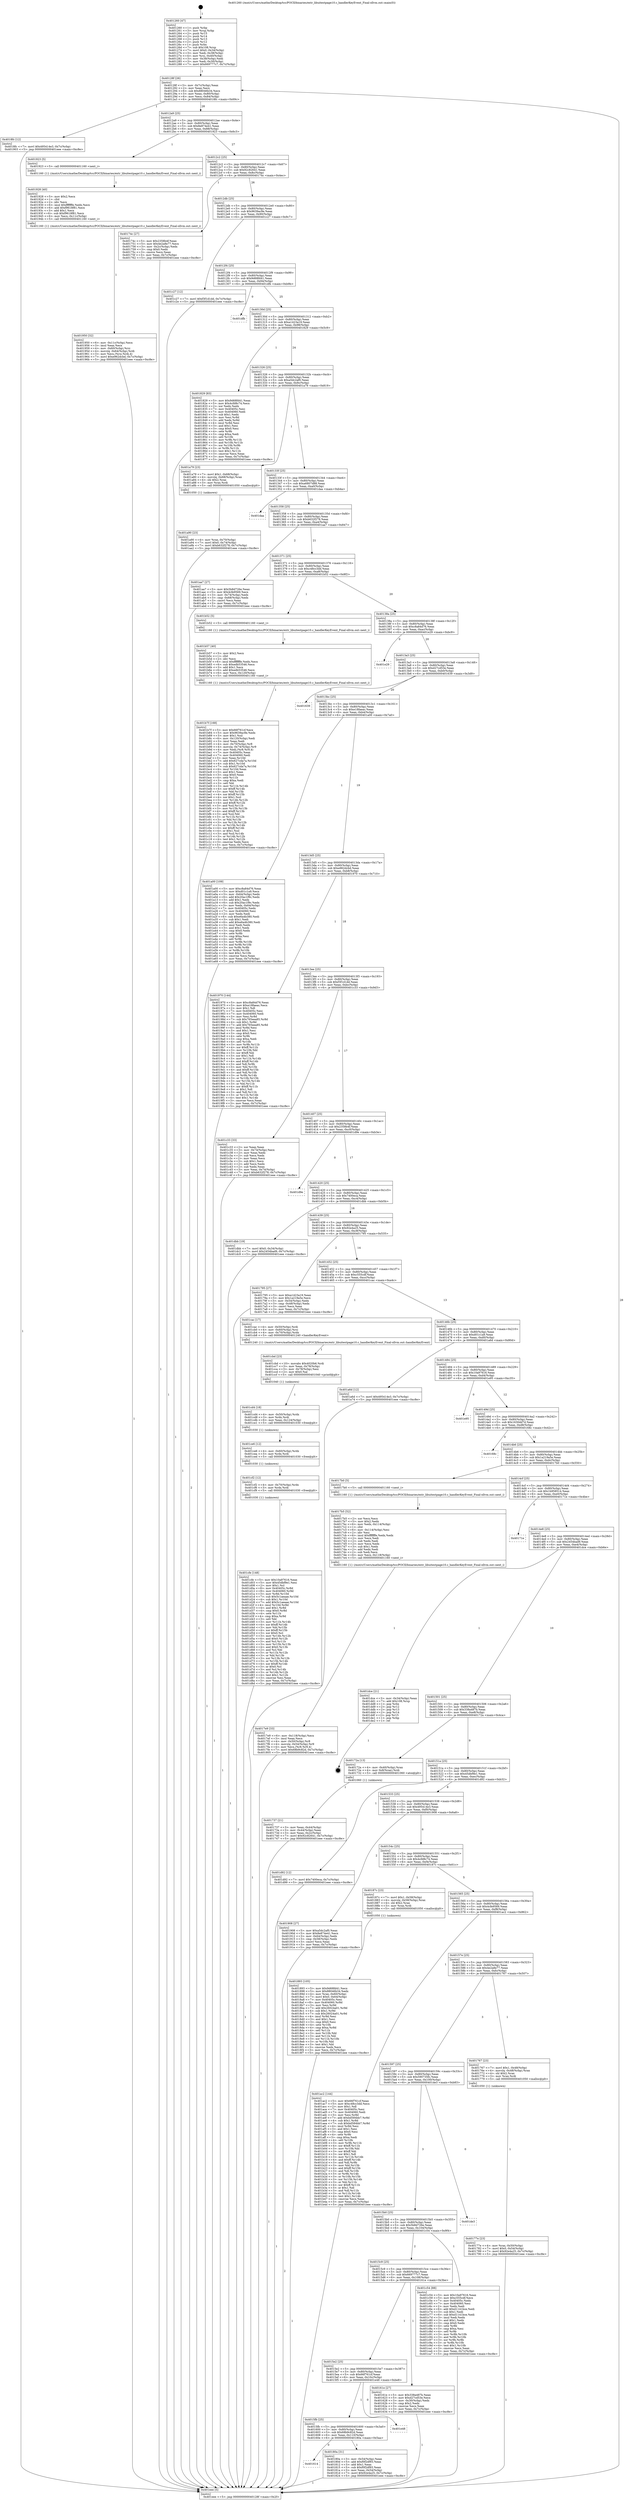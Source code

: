 digraph "0x401260" {
  label = "0x401260 (/mnt/c/Users/mathe/Desktop/tcc/POCII/binaries/extr_libuitestpage10.c_handlerKeyEvent_Final-ollvm.out::main(0))"
  labelloc = "t"
  node[shape=record]

  Entry [label="",width=0.3,height=0.3,shape=circle,fillcolor=black,style=filled]
  "0x40128f" [label="{
     0x40128f [26]\l
     | [instrs]\l
     &nbsp;&nbsp;0x40128f \<+3\>: mov -0x7c(%rbp),%eax\l
     &nbsp;&nbsp;0x401292 \<+2\>: mov %eax,%ecx\l
     &nbsp;&nbsp;0x401294 \<+6\>: sub $0x88046b34,%ecx\l
     &nbsp;&nbsp;0x40129a \<+3\>: mov %eax,-0x80(%rbp)\l
     &nbsp;&nbsp;0x40129d \<+6\>: mov %ecx,-0x84(%rbp)\l
     &nbsp;&nbsp;0x4012a3 \<+6\>: je 00000000004018fc \<main+0x69c\>\l
  }"]
  "0x4018fc" [label="{
     0x4018fc [12]\l
     | [instrs]\l
     &nbsp;&nbsp;0x4018fc \<+7\>: movl $0x495414e3,-0x7c(%rbp)\l
     &nbsp;&nbsp;0x401903 \<+5\>: jmp 0000000000401eee \<main+0xc8e\>\l
  }"]
  "0x4012a9" [label="{
     0x4012a9 [25]\l
     | [instrs]\l
     &nbsp;&nbsp;0x4012a9 \<+5\>: jmp 00000000004012ae \<main+0x4e\>\l
     &nbsp;&nbsp;0x4012ae \<+3\>: mov -0x80(%rbp),%eax\l
     &nbsp;&nbsp;0x4012b1 \<+5\>: sub $0x8e874e41,%eax\l
     &nbsp;&nbsp;0x4012b6 \<+6\>: mov %eax,-0x88(%rbp)\l
     &nbsp;&nbsp;0x4012bc \<+6\>: je 0000000000401923 \<main+0x6c3\>\l
  }"]
  Exit [label="",width=0.3,height=0.3,shape=circle,fillcolor=black,style=filled,peripheries=2]
  "0x401923" [label="{
     0x401923 [5]\l
     | [instrs]\l
     &nbsp;&nbsp;0x401923 \<+5\>: call 0000000000401160 \<next_i\>\l
     | [calls]\l
     &nbsp;&nbsp;0x401160 \{1\} (/mnt/c/Users/mathe/Desktop/tcc/POCII/binaries/extr_libuitestpage10.c_handlerKeyEvent_Final-ollvm.out::next_i)\l
  }"]
  "0x4012c2" [label="{
     0x4012c2 [25]\l
     | [instrs]\l
     &nbsp;&nbsp;0x4012c2 \<+5\>: jmp 00000000004012c7 \<main+0x67\>\l
     &nbsp;&nbsp;0x4012c7 \<+3\>: mov -0x80(%rbp),%eax\l
     &nbsp;&nbsp;0x4012ca \<+5\>: sub $0x92c82641,%eax\l
     &nbsp;&nbsp;0x4012cf \<+6\>: mov %eax,-0x8c(%rbp)\l
     &nbsp;&nbsp;0x4012d5 \<+6\>: je 000000000040174c \<main+0x4ec\>\l
  }"]
  "0x401cfe" [label="{
     0x401cfe [148]\l
     | [instrs]\l
     &nbsp;&nbsp;0x401cfe \<+5\>: mov $0x10a97616,%eax\l
     &nbsp;&nbsp;0x401d03 \<+5\>: mov $0x45dbf9e1,%esi\l
     &nbsp;&nbsp;0x401d08 \<+2\>: mov $0x1,%cl\l
     &nbsp;&nbsp;0x401d0a \<+8\>: mov 0x40405c,%r8d\l
     &nbsp;&nbsp;0x401d12 \<+8\>: mov 0x404060,%r9d\l
     &nbsp;&nbsp;0x401d1a \<+3\>: mov %r8d,%r10d\l
     &nbsp;&nbsp;0x401d1d \<+7\>: sub $0x5c1aeaae,%r10d\l
     &nbsp;&nbsp;0x401d24 \<+4\>: sub $0x1,%r10d\l
     &nbsp;&nbsp;0x401d28 \<+7\>: add $0x5c1aeaae,%r10d\l
     &nbsp;&nbsp;0x401d2f \<+4\>: imul %r10d,%r8d\l
     &nbsp;&nbsp;0x401d33 \<+4\>: and $0x1,%r8d\l
     &nbsp;&nbsp;0x401d37 \<+4\>: cmp $0x0,%r8d\l
     &nbsp;&nbsp;0x401d3b \<+4\>: sete %r11b\l
     &nbsp;&nbsp;0x401d3f \<+4\>: cmp $0xa,%r9d\l
     &nbsp;&nbsp;0x401d43 \<+3\>: setl %bl\l
     &nbsp;&nbsp;0x401d46 \<+3\>: mov %r11b,%r14b\l
     &nbsp;&nbsp;0x401d49 \<+4\>: xor $0xff,%r14b\l
     &nbsp;&nbsp;0x401d4d \<+3\>: mov %bl,%r15b\l
     &nbsp;&nbsp;0x401d50 \<+4\>: xor $0xff,%r15b\l
     &nbsp;&nbsp;0x401d54 \<+3\>: xor $0x0,%cl\l
     &nbsp;&nbsp;0x401d57 \<+3\>: mov %r14b,%r12b\l
     &nbsp;&nbsp;0x401d5a \<+4\>: and $0x0,%r12b\l
     &nbsp;&nbsp;0x401d5e \<+3\>: and %cl,%r11b\l
     &nbsp;&nbsp;0x401d61 \<+3\>: mov %r15b,%r13b\l
     &nbsp;&nbsp;0x401d64 \<+4\>: and $0x0,%r13b\l
     &nbsp;&nbsp;0x401d68 \<+2\>: and %cl,%bl\l
     &nbsp;&nbsp;0x401d6a \<+3\>: or %r11b,%r12b\l
     &nbsp;&nbsp;0x401d6d \<+3\>: or %bl,%r13b\l
     &nbsp;&nbsp;0x401d70 \<+3\>: xor %r13b,%r12b\l
     &nbsp;&nbsp;0x401d73 \<+3\>: or %r15b,%r14b\l
     &nbsp;&nbsp;0x401d76 \<+4\>: xor $0xff,%r14b\l
     &nbsp;&nbsp;0x401d7a \<+3\>: or $0x0,%cl\l
     &nbsp;&nbsp;0x401d7d \<+3\>: and %cl,%r14b\l
     &nbsp;&nbsp;0x401d80 \<+3\>: or %r14b,%r12b\l
     &nbsp;&nbsp;0x401d83 \<+4\>: test $0x1,%r12b\l
     &nbsp;&nbsp;0x401d87 \<+3\>: cmovne %esi,%eax\l
     &nbsp;&nbsp;0x401d8a \<+3\>: mov %eax,-0x7c(%rbp)\l
     &nbsp;&nbsp;0x401d8d \<+5\>: jmp 0000000000401eee \<main+0xc8e\>\l
  }"]
  "0x40174c" [label="{
     0x40174c [27]\l
     | [instrs]\l
     &nbsp;&nbsp;0x40174c \<+5\>: mov $0x2358b4f,%eax\l
     &nbsp;&nbsp;0x401751 \<+5\>: mov $0x4e2a8e77,%ecx\l
     &nbsp;&nbsp;0x401756 \<+3\>: mov -0x2c(%rbp),%edx\l
     &nbsp;&nbsp;0x401759 \<+3\>: cmp $0x0,%edx\l
     &nbsp;&nbsp;0x40175c \<+3\>: cmove %ecx,%eax\l
     &nbsp;&nbsp;0x40175f \<+3\>: mov %eax,-0x7c(%rbp)\l
     &nbsp;&nbsp;0x401762 \<+5\>: jmp 0000000000401eee \<main+0xc8e\>\l
  }"]
  "0x4012db" [label="{
     0x4012db [25]\l
     | [instrs]\l
     &nbsp;&nbsp;0x4012db \<+5\>: jmp 00000000004012e0 \<main+0x80\>\l
     &nbsp;&nbsp;0x4012e0 \<+3\>: mov -0x80(%rbp),%eax\l
     &nbsp;&nbsp;0x4012e3 \<+5\>: sub $0x9639ac9e,%eax\l
     &nbsp;&nbsp;0x4012e8 \<+6\>: mov %eax,-0x90(%rbp)\l
     &nbsp;&nbsp;0x4012ee \<+6\>: je 0000000000401c27 \<main+0x9c7\>\l
  }"]
  "0x401cf2" [label="{
     0x401cf2 [12]\l
     | [instrs]\l
     &nbsp;&nbsp;0x401cf2 \<+4\>: mov -0x70(%rbp),%rdx\l
     &nbsp;&nbsp;0x401cf6 \<+3\>: mov %rdx,%rdi\l
     &nbsp;&nbsp;0x401cf9 \<+5\>: call 0000000000401030 \<free@plt\>\l
     | [calls]\l
     &nbsp;&nbsp;0x401030 \{1\} (unknown)\l
  }"]
  "0x401c27" [label="{
     0x401c27 [12]\l
     | [instrs]\l
     &nbsp;&nbsp;0x401c27 \<+7\>: movl $0xf3f1d1dd,-0x7c(%rbp)\l
     &nbsp;&nbsp;0x401c2e \<+5\>: jmp 0000000000401eee \<main+0xc8e\>\l
  }"]
  "0x4012f4" [label="{
     0x4012f4 [25]\l
     | [instrs]\l
     &nbsp;&nbsp;0x4012f4 \<+5\>: jmp 00000000004012f9 \<main+0x99\>\l
     &nbsp;&nbsp;0x4012f9 \<+3\>: mov -0x80(%rbp),%eax\l
     &nbsp;&nbsp;0x4012fc \<+5\>: sub $0x9d68fd41,%eax\l
     &nbsp;&nbsp;0x401301 \<+6\>: mov %eax,-0x94(%rbp)\l
     &nbsp;&nbsp;0x401307 \<+6\>: je 0000000000401dfb \<main+0xb9b\>\l
  }"]
  "0x401ce6" [label="{
     0x401ce6 [12]\l
     | [instrs]\l
     &nbsp;&nbsp;0x401ce6 \<+4\>: mov -0x60(%rbp),%rdx\l
     &nbsp;&nbsp;0x401cea \<+3\>: mov %rdx,%rdi\l
     &nbsp;&nbsp;0x401ced \<+5\>: call 0000000000401030 \<free@plt\>\l
     | [calls]\l
     &nbsp;&nbsp;0x401030 \{1\} (unknown)\l
  }"]
  "0x401dfb" [label="{
     0x401dfb\l
  }", style=dashed]
  "0x40130d" [label="{
     0x40130d [25]\l
     | [instrs]\l
     &nbsp;&nbsp;0x40130d \<+5\>: jmp 0000000000401312 \<main+0xb2\>\l
     &nbsp;&nbsp;0x401312 \<+3\>: mov -0x80(%rbp),%eax\l
     &nbsp;&nbsp;0x401315 \<+5\>: sub $0xa1423a19,%eax\l
     &nbsp;&nbsp;0x40131a \<+6\>: mov %eax,-0x98(%rbp)\l
     &nbsp;&nbsp;0x401320 \<+6\>: je 0000000000401829 \<main+0x5c9\>\l
  }"]
  "0x401cd4" [label="{
     0x401cd4 [18]\l
     | [instrs]\l
     &nbsp;&nbsp;0x401cd4 \<+4\>: mov -0x50(%rbp),%rdx\l
     &nbsp;&nbsp;0x401cd8 \<+3\>: mov %rdx,%rdi\l
     &nbsp;&nbsp;0x401cdb \<+6\>: mov %eax,-0x124(%rbp)\l
     &nbsp;&nbsp;0x401ce1 \<+5\>: call 0000000000401030 \<free@plt\>\l
     | [calls]\l
     &nbsp;&nbsp;0x401030 \{1\} (unknown)\l
  }"]
  "0x401829" [label="{
     0x401829 [83]\l
     | [instrs]\l
     &nbsp;&nbsp;0x401829 \<+5\>: mov $0x9d68fd41,%eax\l
     &nbsp;&nbsp;0x40182e \<+5\>: mov $0x4cfd8c74,%ecx\l
     &nbsp;&nbsp;0x401833 \<+2\>: xor %edx,%edx\l
     &nbsp;&nbsp;0x401835 \<+7\>: mov 0x40405c,%esi\l
     &nbsp;&nbsp;0x40183c \<+7\>: mov 0x404060,%edi\l
     &nbsp;&nbsp;0x401843 \<+3\>: sub $0x1,%edx\l
     &nbsp;&nbsp;0x401846 \<+3\>: mov %esi,%r8d\l
     &nbsp;&nbsp;0x401849 \<+3\>: add %edx,%r8d\l
     &nbsp;&nbsp;0x40184c \<+4\>: imul %r8d,%esi\l
     &nbsp;&nbsp;0x401850 \<+3\>: and $0x1,%esi\l
     &nbsp;&nbsp;0x401853 \<+3\>: cmp $0x0,%esi\l
     &nbsp;&nbsp;0x401856 \<+4\>: sete %r9b\l
     &nbsp;&nbsp;0x40185a \<+3\>: cmp $0xa,%edi\l
     &nbsp;&nbsp;0x40185d \<+4\>: setl %r10b\l
     &nbsp;&nbsp;0x401861 \<+3\>: mov %r9b,%r11b\l
     &nbsp;&nbsp;0x401864 \<+3\>: and %r10b,%r11b\l
     &nbsp;&nbsp;0x401867 \<+3\>: xor %r10b,%r9b\l
     &nbsp;&nbsp;0x40186a \<+3\>: or %r9b,%r11b\l
     &nbsp;&nbsp;0x40186d \<+4\>: test $0x1,%r11b\l
     &nbsp;&nbsp;0x401871 \<+3\>: cmovne %ecx,%eax\l
     &nbsp;&nbsp;0x401874 \<+3\>: mov %eax,-0x7c(%rbp)\l
     &nbsp;&nbsp;0x401877 \<+5\>: jmp 0000000000401eee \<main+0xc8e\>\l
  }"]
  "0x401326" [label="{
     0x401326 [25]\l
     | [instrs]\l
     &nbsp;&nbsp;0x401326 \<+5\>: jmp 000000000040132b \<main+0xcb\>\l
     &nbsp;&nbsp;0x40132b \<+3\>: mov -0x80(%rbp),%eax\l
     &nbsp;&nbsp;0x40132e \<+5\>: sub $0xa5dc2af0,%eax\l
     &nbsp;&nbsp;0x401333 \<+6\>: mov %eax,-0x9c(%rbp)\l
     &nbsp;&nbsp;0x401339 \<+6\>: je 0000000000401a79 \<main+0x819\>\l
  }"]
  "0x401cbd" [label="{
     0x401cbd [23]\l
     | [instrs]\l
     &nbsp;&nbsp;0x401cbd \<+10\>: movabs $0x4020b6,%rdi\l
     &nbsp;&nbsp;0x401cc7 \<+3\>: mov %eax,-0x78(%rbp)\l
     &nbsp;&nbsp;0x401cca \<+3\>: mov -0x78(%rbp),%esi\l
     &nbsp;&nbsp;0x401ccd \<+2\>: mov $0x0,%al\l
     &nbsp;&nbsp;0x401ccf \<+5\>: call 0000000000401040 \<printf@plt\>\l
     | [calls]\l
     &nbsp;&nbsp;0x401040 \{1\} (unknown)\l
  }"]
  "0x401a79" [label="{
     0x401a79 [23]\l
     | [instrs]\l
     &nbsp;&nbsp;0x401a79 \<+7\>: movl $0x1,-0x68(%rbp)\l
     &nbsp;&nbsp;0x401a80 \<+4\>: movslq -0x68(%rbp),%rax\l
     &nbsp;&nbsp;0x401a84 \<+4\>: shl $0x2,%rax\l
     &nbsp;&nbsp;0x401a88 \<+3\>: mov %rax,%rdi\l
     &nbsp;&nbsp;0x401a8b \<+5\>: call 0000000000401050 \<malloc@plt\>\l
     | [calls]\l
     &nbsp;&nbsp;0x401050 \{1\} (unknown)\l
  }"]
  "0x40133f" [label="{
     0x40133f [25]\l
     | [instrs]\l
     &nbsp;&nbsp;0x40133f \<+5\>: jmp 0000000000401344 \<main+0xe4\>\l
     &nbsp;&nbsp;0x401344 \<+3\>: mov -0x80(%rbp),%eax\l
     &nbsp;&nbsp;0x401347 \<+5\>: sub $0xa6807d88,%eax\l
     &nbsp;&nbsp;0x40134c \<+6\>: mov %eax,-0xa0(%rbp)\l
     &nbsp;&nbsp;0x401352 \<+6\>: je 0000000000401daa \<main+0xb4a\>\l
  }"]
  "0x401b7f" [label="{
     0x401b7f [168]\l
     | [instrs]\l
     &nbsp;&nbsp;0x401b7f \<+5\>: mov $0x66f761cf,%ecx\l
     &nbsp;&nbsp;0x401b84 \<+5\>: mov $0x9639ac9e,%edx\l
     &nbsp;&nbsp;0x401b89 \<+3\>: mov $0x1,%sil\l
     &nbsp;&nbsp;0x401b8c \<+6\>: mov -0x120(%rbp),%edi\l
     &nbsp;&nbsp;0x401b92 \<+3\>: imul %eax,%edi\l
     &nbsp;&nbsp;0x401b95 \<+4\>: mov -0x70(%rbp),%r8\l
     &nbsp;&nbsp;0x401b99 \<+4\>: movslq -0x74(%rbp),%r9\l
     &nbsp;&nbsp;0x401b9d \<+4\>: mov %edi,(%r8,%r9,4)\l
     &nbsp;&nbsp;0x401ba1 \<+7\>: mov 0x40405c,%eax\l
     &nbsp;&nbsp;0x401ba8 \<+7\>: mov 0x404060,%edi\l
     &nbsp;&nbsp;0x401baf \<+3\>: mov %eax,%r10d\l
     &nbsp;&nbsp;0x401bb2 \<+7\>: add $0x627cda7a,%r10d\l
     &nbsp;&nbsp;0x401bb9 \<+4\>: sub $0x1,%r10d\l
     &nbsp;&nbsp;0x401bbd \<+7\>: sub $0x627cda7a,%r10d\l
     &nbsp;&nbsp;0x401bc4 \<+4\>: imul %r10d,%eax\l
     &nbsp;&nbsp;0x401bc8 \<+3\>: and $0x1,%eax\l
     &nbsp;&nbsp;0x401bcb \<+3\>: cmp $0x0,%eax\l
     &nbsp;&nbsp;0x401bce \<+4\>: sete %r11b\l
     &nbsp;&nbsp;0x401bd2 \<+3\>: cmp $0xa,%edi\l
     &nbsp;&nbsp;0x401bd5 \<+3\>: setl %bl\l
     &nbsp;&nbsp;0x401bd8 \<+3\>: mov %r11b,%r14b\l
     &nbsp;&nbsp;0x401bdb \<+4\>: xor $0xff,%r14b\l
     &nbsp;&nbsp;0x401bdf \<+3\>: mov %bl,%r15b\l
     &nbsp;&nbsp;0x401be2 \<+4\>: xor $0xff,%r15b\l
     &nbsp;&nbsp;0x401be6 \<+4\>: xor $0x1,%sil\l
     &nbsp;&nbsp;0x401bea \<+3\>: mov %r14b,%r12b\l
     &nbsp;&nbsp;0x401bed \<+4\>: and $0xff,%r12b\l
     &nbsp;&nbsp;0x401bf1 \<+3\>: and %sil,%r11b\l
     &nbsp;&nbsp;0x401bf4 \<+3\>: mov %r15b,%r13b\l
     &nbsp;&nbsp;0x401bf7 \<+4\>: and $0xff,%r13b\l
     &nbsp;&nbsp;0x401bfb \<+3\>: and %sil,%bl\l
     &nbsp;&nbsp;0x401bfe \<+3\>: or %r11b,%r12b\l
     &nbsp;&nbsp;0x401c01 \<+3\>: or %bl,%r13b\l
     &nbsp;&nbsp;0x401c04 \<+3\>: xor %r13b,%r12b\l
     &nbsp;&nbsp;0x401c07 \<+3\>: or %r15b,%r14b\l
     &nbsp;&nbsp;0x401c0a \<+4\>: xor $0xff,%r14b\l
     &nbsp;&nbsp;0x401c0e \<+4\>: or $0x1,%sil\l
     &nbsp;&nbsp;0x401c12 \<+3\>: and %sil,%r14b\l
     &nbsp;&nbsp;0x401c15 \<+3\>: or %r14b,%r12b\l
     &nbsp;&nbsp;0x401c18 \<+4\>: test $0x1,%r12b\l
     &nbsp;&nbsp;0x401c1c \<+3\>: cmovne %edx,%ecx\l
     &nbsp;&nbsp;0x401c1f \<+3\>: mov %ecx,-0x7c(%rbp)\l
     &nbsp;&nbsp;0x401c22 \<+5\>: jmp 0000000000401eee \<main+0xc8e\>\l
  }"]
  "0x401daa" [label="{
     0x401daa\l
  }", style=dashed]
  "0x401358" [label="{
     0x401358 [25]\l
     | [instrs]\l
     &nbsp;&nbsp;0x401358 \<+5\>: jmp 000000000040135d \<main+0xfd\>\l
     &nbsp;&nbsp;0x40135d \<+3\>: mov -0x80(%rbp),%eax\l
     &nbsp;&nbsp;0x401360 \<+5\>: sub $0xb632f278,%eax\l
     &nbsp;&nbsp;0x401365 \<+6\>: mov %eax,-0xa4(%rbp)\l
     &nbsp;&nbsp;0x40136b \<+6\>: je 0000000000401aa7 \<main+0x847\>\l
  }"]
  "0x401b57" [label="{
     0x401b57 [40]\l
     | [instrs]\l
     &nbsp;&nbsp;0x401b57 \<+5\>: mov $0x2,%ecx\l
     &nbsp;&nbsp;0x401b5c \<+1\>: cltd\l
     &nbsp;&nbsp;0x401b5d \<+2\>: idiv %ecx\l
     &nbsp;&nbsp;0x401b5f \<+6\>: imul $0xfffffffe,%edx,%ecx\l
     &nbsp;&nbsp;0x401b65 \<+6\>: sub $0xedb53546,%ecx\l
     &nbsp;&nbsp;0x401b6b \<+3\>: add $0x1,%ecx\l
     &nbsp;&nbsp;0x401b6e \<+6\>: add $0xedb53546,%ecx\l
     &nbsp;&nbsp;0x401b74 \<+6\>: mov %ecx,-0x120(%rbp)\l
     &nbsp;&nbsp;0x401b7a \<+5\>: call 0000000000401160 \<next_i\>\l
     | [calls]\l
     &nbsp;&nbsp;0x401160 \{1\} (/mnt/c/Users/mathe/Desktop/tcc/POCII/binaries/extr_libuitestpage10.c_handlerKeyEvent_Final-ollvm.out::next_i)\l
  }"]
  "0x401aa7" [label="{
     0x401aa7 [27]\l
     | [instrs]\l
     &nbsp;&nbsp;0x401aa7 \<+5\>: mov $0x5b8d726e,%eax\l
     &nbsp;&nbsp;0x401aac \<+5\>: mov $0x4cfe9569,%ecx\l
     &nbsp;&nbsp;0x401ab1 \<+3\>: mov -0x74(%rbp),%edx\l
     &nbsp;&nbsp;0x401ab4 \<+3\>: cmp -0x68(%rbp),%edx\l
     &nbsp;&nbsp;0x401ab7 \<+3\>: cmovl %ecx,%eax\l
     &nbsp;&nbsp;0x401aba \<+3\>: mov %eax,-0x7c(%rbp)\l
     &nbsp;&nbsp;0x401abd \<+5\>: jmp 0000000000401eee \<main+0xc8e\>\l
  }"]
  "0x401371" [label="{
     0x401371 [25]\l
     | [instrs]\l
     &nbsp;&nbsp;0x401371 \<+5\>: jmp 0000000000401376 \<main+0x116\>\l
     &nbsp;&nbsp;0x401376 \<+3\>: mov -0x80(%rbp),%eax\l
     &nbsp;&nbsp;0x401379 \<+5\>: sub $0xc48cc3dd,%eax\l
     &nbsp;&nbsp;0x40137e \<+6\>: mov %eax,-0xa8(%rbp)\l
     &nbsp;&nbsp;0x401384 \<+6\>: je 0000000000401b52 \<main+0x8f2\>\l
  }"]
  "0x401a90" [label="{
     0x401a90 [23]\l
     | [instrs]\l
     &nbsp;&nbsp;0x401a90 \<+4\>: mov %rax,-0x70(%rbp)\l
     &nbsp;&nbsp;0x401a94 \<+7\>: movl $0x0,-0x74(%rbp)\l
     &nbsp;&nbsp;0x401a9b \<+7\>: movl $0xb632f278,-0x7c(%rbp)\l
     &nbsp;&nbsp;0x401aa2 \<+5\>: jmp 0000000000401eee \<main+0xc8e\>\l
  }"]
  "0x401b52" [label="{
     0x401b52 [5]\l
     | [instrs]\l
     &nbsp;&nbsp;0x401b52 \<+5\>: call 0000000000401160 \<next_i\>\l
     | [calls]\l
     &nbsp;&nbsp;0x401160 \{1\} (/mnt/c/Users/mathe/Desktop/tcc/POCII/binaries/extr_libuitestpage10.c_handlerKeyEvent_Final-ollvm.out::next_i)\l
  }"]
  "0x40138a" [label="{
     0x40138a [25]\l
     | [instrs]\l
     &nbsp;&nbsp;0x40138a \<+5\>: jmp 000000000040138f \<main+0x12f\>\l
     &nbsp;&nbsp;0x40138f \<+3\>: mov -0x80(%rbp),%eax\l
     &nbsp;&nbsp;0x401392 \<+5\>: sub $0xc8a84d76,%eax\l
     &nbsp;&nbsp;0x401397 \<+6\>: mov %eax,-0xac(%rbp)\l
     &nbsp;&nbsp;0x40139d \<+6\>: je 0000000000401e29 \<main+0xbc9\>\l
  }"]
  "0x401950" [label="{
     0x401950 [32]\l
     | [instrs]\l
     &nbsp;&nbsp;0x401950 \<+6\>: mov -0x11c(%rbp),%ecx\l
     &nbsp;&nbsp;0x401956 \<+3\>: imul %eax,%ecx\l
     &nbsp;&nbsp;0x401959 \<+4\>: mov -0x60(%rbp),%rsi\l
     &nbsp;&nbsp;0x40195d \<+4\>: movslq -0x64(%rbp),%rdi\l
     &nbsp;&nbsp;0x401961 \<+3\>: mov %ecx,(%rsi,%rdi,4)\l
     &nbsp;&nbsp;0x401964 \<+7\>: movl $0xe962dcbd,-0x7c(%rbp)\l
     &nbsp;&nbsp;0x40196b \<+5\>: jmp 0000000000401eee \<main+0xc8e\>\l
  }"]
  "0x401e29" [label="{
     0x401e29\l
  }", style=dashed]
  "0x4013a3" [label="{
     0x4013a3 [25]\l
     | [instrs]\l
     &nbsp;&nbsp;0x4013a3 \<+5\>: jmp 00000000004013a8 \<main+0x148\>\l
     &nbsp;&nbsp;0x4013a8 \<+3\>: mov -0x80(%rbp),%eax\l
     &nbsp;&nbsp;0x4013ab \<+5\>: sub $0xd27cd53e,%eax\l
     &nbsp;&nbsp;0x4013b0 \<+6\>: mov %eax,-0xb0(%rbp)\l
     &nbsp;&nbsp;0x4013b6 \<+6\>: je 0000000000401639 \<main+0x3d9\>\l
  }"]
  "0x401928" [label="{
     0x401928 [40]\l
     | [instrs]\l
     &nbsp;&nbsp;0x401928 \<+5\>: mov $0x2,%ecx\l
     &nbsp;&nbsp;0x40192d \<+1\>: cltd\l
     &nbsp;&nbsp;0x40192e \<+2\>: idiv %ecx\l
     &nbsp;&nbsp;0x401930 \<+6\>: imul $0xfffffffe,%edx,%ecx\l
     &nbsp;&nbsp;0x401936 \<+6\>: add $0xf9618f81,%ecx\l
     &nbsp;&nbsp;0x40193c \<+3\>: add $0x1,%ecx\l
     &nbsp;&nbsp;0x40193f \<+6\>: sub $0xf9618f81,%ecx\l
     &nbsp;&nbsp;0x401945 \<+6\>: mov %ecx,-0x11c(%rbp)\l
     &nbsp;&nbsp;0x40194b \<+5\>: call 0000000000401160 \<next_i\>\l
     | [calls]\l
     &nbsp;&nbsp;0x401160 \{1\} (/mnt/c/Users/mathe/Desktop/tcc/POCII/binaries/extr_libuitestpage10.c_handlerKeyEvent_Final-ollvm.out::next_i)\l
  }"]
  "0x401639" [label="{
     0x401639\l
  }", style=dashed]
  "0x4013bc" [label="{
     0x4013bc [25]\l
     | [instrs]\l
     &nbsp;&nbsp;0x4013bc \<+5\>: jmp 00000000004013c1 \<main+0x161\>\l
     &nbsp;&nbsp;0x4013c1 \<+3\>: mov -0x80(%rbp),%eax\l
     &nbsp;&nbsp;0x4013c4 \<+5\>: sub $0xe18faeac,%eax\l
     &nbsp;&nbsp;0x4013c9 \<+6\>: mov %eax,-0xb4(%rbp)\l
     &nbsp;&nbsp;0x4013cf \<+6\>: je 0000000000401a00 \<main+0x7a0\>\l
  }"]
  "0x401893" [label="{
     0x401893 [105]\l
     | [instrs]\l
     &nbsp;&nbsp;0x401893 \<+5\>: mov $0x9d68fd41,%ecx\l
     &nbsp;&nbsp;0x401898 \<+5\>: mov $0x88046b34,%edx\l
     &nbsp;&nbsp;0x40189d \<+4\>: mov %rax,-0x60(%rbp)\l
     &nbsp;&nbsp;0x4018a1 \<+7\>: movl $0x0,-0x64(%rbp)\l
     &nbsp;&nbsp;0x4018a8 \<+7\>: mov 0x40405c,%esi\l
     &nbsp;&nbsp;0x4018af \<+8\>: mov 0x404060,%r8d\l
     &nbsp;&nbsp;0x4018b7 \<+3\>: mov %esi,%r9d\l
     &nbsp;&nbsp;0x4018ba \<+7\>: add $0x26024a01,%r9d\l
     &nbsp;&nbsp;0x4018c1 \<+4\>: sub $0x1,%r9d\l
     &nbsp;&nbsp;0x4018c5 \<+7\>: sub $0x26024a01,%r9d\l
     &nbsp;&nbsp;0x4018cc \<+4\>: imul %r9d,%esi\l
     &nbsp;&nbsp;0x4018d0 \<+3\>: and $0x1,%esi\l
     &nbsp;&nbsp;0x4018d3 \<+3\>: cmp $0x0,%esi\l
     &nbsp;&nbsp;0x4018d6 \<+4\>: sete %r10b\l
     &nbsp;&nbsp;0x4018da \<+4\>: cmp $0xa,%r8d\l
     &nbsp;&nbsp;0x4018de \<+4\>: setl %r11b\l
     &nbsp;&nbsp;0x4018e2 \<+3\>: mov %r10b,%bl\l
     &nbsp;&nbsp;0x4018e5 \<+3\>: and %r11b,%bl\l
     &nbsp;&nbsp;0x4018e8 \<+3\>: xor %r11b,%r10b\l
     &nbsp;&nbsp;0x4018eb \<+3\>: or %r10b,%bl\l
     &nbsp;&nbsp;0x4018ee \<+3\>: test $0x1,%bl\l
     &nbsp;&nbsp;0x4018f1 \<+3\>: cmovne %edx,%ecx\l
     &nbsp;&nbsp;0x4018f4 \<+3\>: mov %ecx,-0x7c(%rbp)\l
     &nbsp;&nbsp;0x4018f7 \<+5\>: jmp 0000000000401eee \<main+0xc8e\>\l
  }"]
  "0x401a00" [label="{
     0x401a00 [109]\l
     | [instrs]\l
     &nbsp;&nbsp;0x401a00 \<+5\>: mov $0xc8a84d76,%eax\l
     &nbsp;&nbsp;0x401a05 \<+5\>: mov $0xd01c1a9,%ecx\l
     &nbsp;&nbsp;0x401a0a \<+3\>: mov -0x64(%rbp),%edx\l
     &nbsp;&nbsp;0x401a0d \<+6\>: add $0x20ac1f9c,%edx\l
     &nbsp;&nbsp;0x401a13 \<+3\>: add $0x1,%edx\l
     &nbsp;&nbsp;0x401a16 \<+6\>: sub $0x20ac1f9c,%edx\l
     &nbsp;&nbsp;0x401a1c \<+3\>: mov %edx,-0x64(%rbp)\l
     &nbsp;&nbsp;0x401a1f \<+7\>: mov 0x40405c,%edx\l
     &nbsp;&nbsp;0x401a26 \<+7\>: mov 0x404060,%esi\l
     &nbsp;&nbsp;0x401a2d \<+2\>: mov %edx,%edi\l
     &nbsp;&nbsp;0x401a2f \<+6\>: sub $0xe6a4b380,%edi\l
     &nbsp;&nbsp;0x401a35 \<+3\>: sub $0x1,%edi\l
     &nbsp;&nbsp;0x401a38 \<+6\>: add $0xe6a4b380,%edi\l
     &nbsp;&nbsp;0x401a3e \<+3\>: imul %edi,%edx\l
     &nbsp;&nbsp;0x401a41 \<+3\>: and $0x1,%edx\l
     &nbsp;&nbsp;0x401a44 \<+3\>: cmp $0x0,%edx\l
     &nbsp;&nbsp;0x401a47 \<+4\>: sete %r8b\l
     &nbsp;&nbsp;0x401a4b \<+3\>: cmp $0xa,%esi\l
     &nbsp;&nbsp;0x401a4e \<+4\>: setl %r9b\l
     &nbsp;&nbsp;0x401a52 \<+3\>: mov %r8b,%r10b\l
     &nbsp;&nbsp;0x401a55 \<+3\>: and %r9b,%r10b\l
     &nbsp;&nbsp;0x401a58 \<+3\>: xor %r9b,%r8b\l
     &nbsp;&nbsp;0x401a5b \<+3\>: or %r8b,%r10b\l
     &nbsp;&nbsp;0x401a5e \<+4\>: test $0x1,%r10b\l
     &nbsp;&nbsp;0x401a62 \<+3\>: cmovne %ecx,%eax\l
     &nbsp;&nbsp;0x401a65 \<+3\>: mov %eax,-0x7c(%rbp)\l
     &nbsp;&nbsp;0x401a68 \<+5\>: jmp 0000000000401eee \<main+0xc8e\>\l
  }"]
  "0x4013d5" [label="{
     0x4013d5 [25]\l
     | [instrs]\l
     &nbsp;&nbsp;0x4013d5 \<+5\>: jmp 00000000004013da \<main+0x17a\>\l
     &nbsp;&nbsp;0x4013da \<+3\>: mov -0x80(%rbp),%eax\l
     &nbsp;&nbsp;0x4013dd \<+5\>: sub $0xe962dcbd,%eax\l
     &nbsp;&nbsp;0x4013e2 \<+6\>: mov %eax,-0xb8(%rbp)\l
     &nbsp;&nbsp;0x4013e8 \<+6\>: je 0000000000401970 \<main+0x710\>\l
  }"]
  "0x401614" [label="{
     0x401614\l
  }", style=dashed]
  "0x401970" [label="{
     0x401970 [144]\l
     | [instrs]\l
     &nbsp;&nbsp;0x401970 \<+5\>: mov $0xc8a84d76,%eax\l
     &nbsp;&nbsp;0x401975 \<+5\>: mov $0xe18faeac,%ecx\l
     &nbsp;&nbsp;0x40197a \<+2\>: mov $0x1,%dl\l
     &nbsp;&nbsp;0x40197c \<+7\>: mov 0x40405c,%esi\l
     &nbsp;&nbsp;0x401983 \<+7\>: mov 0x404060,%edi\l
     &nbsp;&nbsp;0x40198a \<+3\>: mov %esi,%r8d\l
     &nbsp;&nbsp;0x40198d \<+7\>: sub $0x765eea85,%r8d\l
     &nbsp;&nbsp;0x401994 \<+4\>: sub $0x1,%r8d\l
     &nbsp;&nbsp;0x401998 \<+7\>: add $0x765eea85,%r8d\l
     &nbsp;&nbsp;0x40199f \<+4\>: imul %r8d,%esi\l
     &nbsp;&nbsp;0x4019a3 \<+3\>: and $0x1,%esi\l
     &nbsp;&nbsp;0x4019a6 \<+3\>: cmp $0x0,%esi\l
     &nbsp;&nbsp;0x4019a9 \<+4\>: sete %r9b\l
     &nbsp;&nbsp;0x4019ad \<+3\>: cmp $0xa,%edi\l
     &nbsp;&nbsp;0x4019b0 \<+4\>: setl %r10b\l
     &nbsp;&nbsp;0x4019b4 \<+3\>: mov %r9b,%r11b\l
     &nbsp;&nbsp;0x4019b7 \<+4\>: xor $0xff,%r11b\l
     &nbsp;&nbsp;0x4019bb \<+3\>: mov %r10b,%bl\l
     &nbsp;&nbsp;0x4019be \<+3\>: xor $0xff,%bl\l
     &nbsp;&nbsp;0x4019c1 \<+3\>: xor $0x1,%dl\l
     &nbsp;&nbsp;0x4019c4 \<+3\>: mov %r11b,%r14b\l
     &nbsp;&nbsp;0x4019c7 \<+4\>: and $0xff,%r14b\l
     &nbsp;&nbsp;0x4019cb \<+3\>: and %dl,%r9b\l
     &nbsp;&nbsp;0x4019ce \<+3\>: mov %bl,%r15b\l
     &nbsp;&nbsp;0x4019d1 \<+4\>: and $0xff,%r15b\l
     &nbsp;&nbsp;0x4019d5 \<+3\>: and %dl,%r10b\l
     &nbsp;&nbsp;0x4019d8 \<+3\>: or %r9b,%r14b\l
     &nbsp;&nbsp;0x4019db \<+3\>: or %r10b,%r15b\l
     &nbsp;&nbsp;0x4019de \<+3\>: xor %r15b,%r14b\l
     &nbsp;&nbsp;0x4019e1 \<+3\>: or %bl,%r11b\l
     &nbsp;&nbsp;0x4019e4 \<+4\>: xor $0xff,%r11b\l
     &nbsp;&nbsp;0x4019e8 \<+3\>: or $0x1,%dl\l
     &nbsp;&nbsp;0x4019eb \<+3\>: and %dl,%r11b\l
     &nbsp;&nbsp;0x4019ee \<+3\>: or %r11b,%r14b\l
     &nbsp;&nbsp;0x4019f1 \<+4\>: test $0x1,%r14b\l
     &nbsp;&nbsp;0x4019f5 \<+3\>: cmovne %ecx,%eax\l
     &nbsp;&nbsp;0x4019f8 \<+3\>: mov %eax,-0x7c(%rbp)\l
     &nbsp;&nbsp;0x4019fb \<+5\>: jmp 0000000000401eee \<main+0xc8e\>\l
  }"]
  "0x4013ee" [label="{
     0x4013ee [25]\l
     | [instrs]\l
     &nbsp;&nbsp;0x4013ee \<+5\>: jmp 00000000004013f3 \<main+0x193\>\l
     &nbsp;&nbsp;0x4013f3 \<+3\>: mov -0x80(%rbp),%eax\l
     &nbsp;&nbsp;0x4013f6 \<+5\>: sub $0xf3f1d1dd,%eax\l
     &nbsp;&nbsp;0x4013fb \<+6\>: mov %eax,-0xbc(%rbp)\l
     &nbsp;&nbsp;0x401401 \<+6\>: je 0000000000401c33 \<main+0x9d3\>\l
  }"]
  "0x40180a" [label="{
     0x40180a [31]\l
     | [instrs]\l
     &nbsp;&nbsp;0x40180a \<+3\>: mov -0x54(%rbp),%eax\l
     &nbsp;&nbsp;0x40180d \<+5\>: add $0xf0f2df93,%eax\l
     &nbsp;&nbsp;0x401812 \<+3\>: add $0x1,%eax\l
     &nbsp;&nbsp;0x401815 \<+5\>: sub $0xf0f2df93,%eax\l
     &nbsp;&nbsp;0x40181a \<+3\>: mov %eax,-0x54(%rbp)\l
     &nbsp;&nbsp;0x40181d \<+7\>: movl $0x92e4a25,-0x7c(%rbp)\l
     &nbsp;&nbsp;0x401824 \<+5\>: jmp 0000000000401eee \<main+0xc8e\>\l
  }"]
  "0x401c33" [label="{
     0x401c33 [33]\l
     | [instrs]\l
     &nbsp;&nbsp;0x401c33 \<+2\>: xor %eax,%eax\l
     &nbsp;&nbsp;0x401c35 \<+3\>: mov -0x74(%rbp),%ecx\l
     &nbsp;&nbsp;0x401c38 \<+2\>: mov %eax,%edx\l
     &nbsp;&nbsp;0x401c3a \<+2\>: sub %ecx,%edx\l
     &nbsp;&nbsp;0x401c3c \<+2\>: mov %eax,%ecx\l
     &nbsp;&nbsp;0x401c3e \<+3\>: sub $0x1,%ecx\l
     &nbsp;&nbsp;0x401c41 \<+2\>: add %ecx,%edx\l
     &nbsp;&nbsp;0x401c43 \<+2\>: sub %edx,%eax\l
     &nbsp;&nbsp;0x401c45 \<+3\>: mov %eax,-0x74(%rbp)\l
     &nbsp;&nbsp;0x401c48 \<+7\>: movl $0xb632f278,-0x7c(%rbp)\l
     &nbsp;&nbsp;0x401c4f \<+5\>: jmp 0000000000401eee \<main+0xc8e\>\l
  }"]
  "0x401407" [label="{
     0x401407 [25]\l
     | [instrs]\l
     &nbsp;&nbsp;0x401407 \<+5\>: jmp 000000000040140c \<main+0x1ac\>\l
     &nbsp;&nbsp;0x40140c \<+3\>: mov -0x80(%rbp),%eax\l
     &nbsp;&nbsp;0x40140f \<+5\>: sub $0x2358b4f,%eax\l
     &nbsp;&nbsp;0x401414 \<+6\>: mov %eax,-0xc0(%rbp)\l
     &nbsp;&nbsp;0x40141a \<+6\>: je 0000000000401d9e \<main+0xb3e\>\l
  }"]
  "0x4015fb" [label="{
     0x4015fb [25]\l
     | [instrs]\l
     &nbsp;&nbsp;0x4015fb \<+5\>: jmp 0000000000401600 \<main+0x3a0\>\l
     &nbsp;&nbsp;0x401600 \<+3\>: mov -0x80(%rbp),%eax\l
     &nbsp;&nbsp;0x401603 \<+5\>: sub $0x68b9c82d,%eax\l
     &nbsp;&nbsp;0x401608 \<+6\>: mov %eax,-0x110(%rbp)\l
     &nbsp;&nbsp;0x40160e \<+6\>: je 000000000040180a \<main+0x5aa\>\l
  }"]
  "0x401d9e" [label="{
     0x401d9e\l
  }", style=dashed]
  "0x401420" [label="{
     0x401420 [25]\l
     | [instrs]\l
     &nbsp;&nbsp;0x401420 \<+5\>: jmp 0000000000401425 \<main+0x1c5\>\l
     &nbsp;&nbsp;0x401425 \<+3\>: mov -0x80(%rbp),%eax\l
     &nbsp;&nbsp;0x401428 \<+5\>: sub $0x7400eca,%eax\l
     &nbsp;&nbsp;0x40142d \<+6\>: mov %eax,-0xc4(%rbp)\l
     &nbsp;&nbsp;0x401433 \<+6\>: je 0000000000401dbb \<main+0xb5b\>\l
  }"]
  "0x401e48" [label="{
     0x401e48\l
  }", style=dashed]
  "0x401dbb" [label="{
     0x401dbb [19]\l
     | [instrs]\l
     &nbsp;&nbsp;0x401dbb \<+7\>: movl $0x0,-0x34(%rbp)\l
     &nbsp;&nbsp;0x401dc2 \<+7\>: movl $0x2454bad9,-0x7c(%rbp)\l
     &nbsp;&nbsp;0x401dc9 \<+5\>: jmp 0000000000401eee \<main+0xc8e\>\l
  }"]
  "0x401439" [label="{
     0x401439 [25]\l
     | [instrs]\l
     &nbsp;&nbsp;0x401439 \<+5\>: jmp 000000000040143e \<main+0x1de\>\l
     &nbsp;&nbsp;0x40143e \<+3\>: mov -0x80(%rbp),%eax\l
     &nbsp;&nbsp;0x401441 \<+5\>: sub $0x92e4a25,%eax\l
     &nbsp;&nbsp;0x401446 \<+6\>: mov %eax,-0xc8(%rbp)\l
     &nbsp;&nbsp;0x40144c \<+6\>: je 0000000000401795 \<main+0x535\>\l
  }"]
  "0x4017e9" [label="{
     0x4017e9 [33]\l
     | [instrs]\l
     &nbsp;&nbsp;0x4017e9 \<+6\>: mov -0x118(%rbp),%ecx\l
     &nbsp;&nbsp;0x4017ef \<+3\>: imul %eax,%ecx\l
     &nbsp;&nbsp;0x4017f2 \<+4\>: mov -0x50(%rbp),%r8\l
     &nbsp;&nbsp;0x4017f6 \<+4\>: movslq -0x54(%rbp),%r9\l
     &nbsp;&nbsp;0x4017fa \<+4\>: mov %ecx,(%r8,%r9,4)\l
     &nbsp;&nbsp;0x4017fe \<+7\>: movl $0x68b9c82d,-0x7c(%rbp)\l
     &nbsp;&nbsp;0x401805 \<+5\>: jmp 0000000000401eee \<main+0xc8e\>\l
  }"]
  "0x401795" [label="{
     0x401795 [27]\l
     | [instrs]\l
     &nbsp;&nbsp;0x401795 \<+5\>: mov $0xa1423a19,%eax\l
     &nbsp;&nbsp;0x40179a \<+5\>: mov $0x1a219a5e,%ecx\l
     &nbsp;&nbsp;0x40179f \<+3\>: mov -0x54(%rbp),%edx\l
     &nbsp;&nbsp;0x4017a2 \<+3\>: cmp -0x48(%rbp),%edx\l
     &nbsp;&nbsp;0x4017a5 \<+3\>: cmovl %ecx,%eax\l
     &nbsp;&nbsp;0x4017a8 \<+3\>: mov %eax,-0x7c(%rbp)\l
     &nbsp;&nbsp;0x4017ab \<+5\>: jmp 0000000000401eee \<main+0xc8e\>\l
  }"]
  "0x401452" [label="{
     0x401452 [25]\l
     | [instrs]\l
     &nbsp;&nbsp;0x401452 \<+5\>: jmp 0000000000401457 \<main+0x1f7\>\l
     &nbsp;&nbsp;0x401457 \<+3\>: mov -0x80(%rbp),%eax\l
     &nbsp;&nbsp;0x40145a \<+5\>: sub $0xc555cdf,%eax\l
     &nbsp;&nbsp;0x40145f \<+6\>: mov %eax,-0xcc(%rbp)\l
     &nbsp;&nbsp;0x401465 \<+6\>: je 0000000000401cac \<main+0xa4c\>\l
  }"]
  "0x4017b5" [label="{
     0x4017b5 [52]\l
     | [instrs]\l
     &nbsp;&nbsp;0x4017b5 \<+2\>: xor %ecx,%ecx\l
     &nbsp;&nbsp;0x4017b7 \<+5\>: mov $0x2,%edx\l
     &nbsp;&nbsp;0x4017bc \<+6\>: mov %edx,-0x114(%rbp)\l
     &nbsp;&nbsp;0x4017c2 \<+1\>: cltd\l
     &nbsp;&nbsp;0x4017c3 \<+6\>: mov -0x114(%rbp),%esi\l
     &nbsp;&nbsp;0x4017c9 \<+2\>: idiv %esi\l
     &nbsp;&nbsp;0x4017cb \<+6\>: imul $0xfffffffe,%edx,%edx\l
     &nbsp;&nbsp;0x4017d1 \<+2\>: mov %ecx,%edi\l
     &nbsp;&nbsp;0x4017d3 \<+2\>: sub %edx,%edi\l
     &nbsp;&nbsp;0x4017d5 \<+2\>: mov %ecx,%edx\l
     &nbsp;&nbsp;0x4017d7 \<+3\>: sub $0x1,%edx\l
     &nbsp;&nbsp;0x4017da \<+2\>: add %edx,%edi\l
     &nbsp;&nbsp;0x4017dc \<+2\>: sub %edi,%ecx\l
     &nbsp;&nbsp;0x4017de \<+6\>: mov %ecx,-0x118(%rbp)\l
     &nbsp;&nbsp;0x4017e4 \<+5\>: call 0000000000401160 \<next_i\>\l
     | [calls]\l
     &nbsp;&nbsp;0x401160 \{1\} (/mnt/c/Users/mathe/Desktop/tcc/POCII/binaries/extr_libuitestpage10.c_handlerKeyEvent_Final-ollvm.out::next_i)\l
  }"]
  "0x401cac" [label="{
     0x401cac [17]\l
     | [instrs]\l
     &nbsp;&nbsp;0x401cac \<+4\>: mov -0x50(%rbp),%rdi\l
     &nbsp;&nbsp;0x401cb0 \<+4\>: mov -0x60(%rbp),%rsi\l
     &nbsp;&nbsp;0x401cb4 \<+4\>: mov -0x70(%rbp),%rdx\l
     &nbsp;&nbsp;0x401cb8 \<+5\>: call 0000000000401240 \<handlerKeyEvent\>\l
     | [calls]\l
     &nbsp;&nbsp;0x401240 \{1\} (/mnt/c/Users/mathe/Desktop/tcc/POCII/binaries/extr_libuitestpage10.c_handlerKeyEvent_Final-ollvm.out::handlerKeyEvent)\l
  }"]
  "0x40146b" [label="{
     0x40146b [25]\l
     | [instrs]\l
     &nbsp;&nbsp;0x40146b \<+5\>: jmp 0000000000401470 \<main+0x210\>\l
     &nbsp;&nbsp;0x401470 \<+3\>: mov -0x80(%rbp),%eax\l
     &nbsp;&nbsp;0x401473 \<+5\>: sub $0xd01c1a9,%eax\l
     &nbsp;&nbsp;0x401478 \<+6\>: mov %eax,-0xd0(%rbp)\l
     &nbsp;&nbsp;0x40147e \<+6\>: je 0000000000401a6d \<main+0x80d\>\l
  }"]
  "0x40177e" [label="{
     0x40177e [23]\l
     | [instrs]\l
     &nbsp;&nbsp;0x40177e \<+4\>: mov %rax,-0x50(%rbp)\l
     &nbsp;&nbsp;0x401782 \<+7\>: movl $0x0,-0x54(%rbp)\l
     &nbsp;&nbsp;0x401789 \<+7\>: movl $0x92e4a25,-0x7c(%rbp)\l
     &nbsp;&nbsp;0x401790 \<+5\>: jmp 0000000000401eee \<main+0xc8e\>\l
  }"]
  "0x401a6d" [label="{
     0x401a6d [12]\l
     | [instrs]\l
     &nbsp;&nbsp;0x401a6d \<+7\>: movl $0x495414e3,-0x7c(%rbp)\l
     &nbsp;&nbsp;0x401a74 \<+5\>: jmp 0000000000401eee \<main+0xc8e\>\l
  }"]
  "0x401484" [label="{
     0x401484 [25]\l
     | [instrs]\l
     &nbsp;&nbsp;0x401484 \<+5\>: jmp 0000000000401489 \<main+0x229\>\l
     &nbsp;&nbsp;0x401489 \<+3\>: mov -0x80(%rbp),%eax\l
     &nbsp;&nbsp;0x40148c \<+5\>: sub $0x10a97616,%eax\l
     &nbsp;&nbsp;0x401491 \<+6\>: mov %eax,-0xd4(%rbp)\l
     &nbsp;&nbsp;0x401497 \<+6\>: je 0000000000401e95 \<main+0xc35\>\l
  }"]
  "0x401737" [label="{
     0x401737 [21]\l
     | [instrs]\l
     &nbsp;&nbsp;0x401737 \<+3\>: mov %eax,-0x44(%rbp)\l
     &nbsp;&nbsp;0x40173a \<+3\>: mov -0x44(%rbp),%eax\l
     &nbsp;&nbsp;0x40173d \<+3\>: mov %eax,-0x2c(%rbp)\l
     &nbsp;&nbsp;0x401740 \<+7\>: movl $0x92c82641,-0x7c(%rbp)\l
     &nbsp;&nbsp;0x401747 \<+5\>: jmp 0000000000401eee \<main+0xc8e\>\l
  }"]
  "0x401e95" [label="{
     0x401e95\l
  }", style=dashed]
  "0x40149d" [label="{
     0x40149d [25]\l
     | [instrs]\l
     &nbsp;&nbsp;0x40149d \<+5\>: jmp 00000000004014a2 \<main+0x242\>\l
     &nbsp;&nbsp;0x4014a2 \<+3\>: mov -0x80(%rbp),%eax\l
     &nbsp;&nbsp;0x4014a5 \<+5\>: sub $0x1630dd7d,%eax\l
     &nbsp;&nbsp;0x4014aa \<+6\>: mov %eax,-0xd8(%rbp)\l
     &nbsp;&nbsp;0x4014b0 \<+6\>: je 000000000040168c \<main+0x42c\>\l
  }"]
  "0x401260" [label="{
     0x401260 [47]\l
     | [instrs]\l
     &nbsp;&nbsp;0x401260 \<+1\>: push %rbp\l
     &nbsp;&nbsp;0x401261 \<+3\>: mov %rsp,%rbp\l
     &nbsp;&nbsp;0x401264 \<+2\>: push %r15\l
     &nbsp;&nbsp;0x401266 \<+2\>: push %r14\l
     &nbsp;&nbsp;0x401268 \<+2\>: push %r13\l
     &nbsp;&nbsp;0x40126a \<+2\>: push %r12\l
     &nbsp;&nbsp;0x40126c \<+1\>: push %rbx\l
     &nbsp;&nbsp;0x40126d \<+7\>: sub $0x108,%rsp\l
     &nbsp;&nbsp;0x401274 \<+7\>: movl $0x0,-0x34(%rbp)\l
     &nbsp;&nbsp;0x40127b \<+3\>: mov %edi,-0x38(%rbp)\l
     &nbsp;&nbsp;0x40127e \<+4\>: mov %rsi,-0x40(%rbp)\l
     &nbsp;&nbsp;0x401282 \<+3\>: mov -0x38(%rbp),%edi\l
     &nbsp;&nbsp;0x401285 \<+3\>: mov %edi,-0x30(%rbp)\l
     &nbsp;&nbsp;0x401288 \<+7\>: movl $0x669777c7,-0x7c(%rbp)\l
  }"]
  "0x40168c" [label="{
     0x40168c\l
  }", style=dashed]
  "0x4014b6" [label="{
     0x4014b6 [25]\l
     | [instrs]\l
     &nbsp;&nbsp;0x4014b6 \<+5\>: jmp 00000000004014bb \<main+0x25b\>\l
     &nbsp;&nbsp;0x4014bb \<+3\>: mov -0x80(%rbp),%eax\l
     &nbsp;&nbsp;0x4014be \<+5\>: sub $0x1a219a5e,%eax\l
     &nbsp;&nbsp;0x4014c3 \<+6\>: mov %eax,-0xdc(%rbp)\l
     &nbsp;&nbsp;0x4014c9 \<+6\>: je 00000000004017b0 \<main+0x550\>\l
  }"]
  "0x401eee" [label="{
     0x401eee [5]\l
     | [instrs]\l
     &nbsp;&nbsp;0x401eee \<+5\>: jmp 000000000040128f \<main+0x2f\>\l
  }"]
  "0x4017b0" [label="{
     0x4017b0 [5]\l
     | [instrs]\l
     &nbsp;&nbsp;0x4017b0 \<+5\>: call 0000000000401160 \<next_i\>\l
     | [calls]\l
     &nbsp;&nbsp;0x401160 \{1\} (/mnt/c/Users/mathe/Desktop/tcc/POCII/binaries/extr_libuitestpage10.c_handlerKeyEvent_Final-ollvm.out::next_i)\l
  }"]
  "0x4014cf" [label="{
     0x4014cf [25]\l
     | [instrs]\l
     &nbsp;&nbsp;0x4014cf \<+5\>: jmp 00000000004014d4 \<main+0x274\>\l
     &nbsp;&nbsp;0x4014d4 \<+3\>: mov -0x80(%rbp),%eax\l
     &nbsp;&nbsp;0x4014d7 \<+5\>: sub $0x1b958514,%eax\l
     &nbsp;&nbsp;0x4014dc \<+6\>: mov %eax,-0xe0(%rbp)\l
     &nbsp;&nbsp;0x4014e2 \<+6\>: je 000000000040171e \<main+0x4be\>\l
  }"]
  "0x4015e2" [label="{
     0x4015e2 [25]\l
     | [instrs]\l
     &nbsp;&nbsp;0x4015e2 \<+5\>: jmp 00000000004015e7 \<main+0x387\>\l
     &nbsp;&nbsp;0x4015e7 \<+3\>: mov -0x80(%rbp),%eax\l
     &nbsp;&nbsp;0x4015ea \<+5\>: sub $0x66f761cf,%eax\l
     &nbsp;&nbsp;0x4015ef \<+6\>: mov %eax,-0x10c(%rbp)\l
     &nbsp;&nbsp;0x4015f5 \<+6\>: je 0000000000401e48 \<main+0xbe8\>\l
  }"]
  "0x40171e" [label="{
     0x40171e\l
  }", style=dashed]
  "0x4014e8" [label="{
     0x4014e8 [25]\l
     | [instrs]\l
     &nbsp;&nbsp;0x4014e8 \<+5\>: jmp 00000000004014ed \<main+0x28d\>\l
     &nbsp;&nbsp;0x4014ed \<+3\>: mov -0x80(%rbp),%eax\l
     &nbsp;&nbsp;0x4014f0 \<+5\>: sub $0x2454bad9,%eax\l
     &nbsp;&nbsp;0x4014f5 \<+6\>: mov %eax,-0xe4(%rbp)\l
     &nbsp;&nbsp;0x4014fb \<+6\>: je 0000000000401dce \<main+0xb6e\>\l
  }"]
  "0x40161e" [label="{
     0x40161e [27]\l
     | [instrs]\l
     &nbsp;&nbsp;0x40161e \<+5\>: mov $0x338a487b,%eax\l
     &nbsp;&nbsp;0x401623 \<+5\>: mov $0xd27cd53e,%ecx\l
     &nbsp;&nbsp;0x401628 \<+3\>: mov -0x30(%rbp),%edx\l
     &nbsp;&nbsp;0x40162b \<+3\>: cmp $0x2,%edx\l
     &nbsp;&nbsp;0x40162e \<+3\>: cmovne %ecx,%eax\l
     &nbsp;&nbsp;0x401631 \<+3\>: mov %eax,-0x7c(%rbp)\l
     &nbsp;&nbsp;0x401634 \<+5\>: jmp 0000000000401eee \<main+0xc8e\>\l
  }"]
  "0x401dce" [label="{
     0x401dce [21]\l
     | [instrs]\l
     &nbsp;&nbsp;0x401dce \<+3\>: mov -0x34(%rbp),%eax\l
     &nbsp;&nbsp;0x401dd1 \<+7\>: add $0x108,%rsp\l
     &nbsp;&nbsp;0x401dd8 \<+1\>: pop %rbx\l
     &nbsp;&nbsp;0x401dd9 \<+2\>: pop %r12\l
     &nbsp;&nbsp;0x401ddb \<+2\>: pop %r13\l
     &nbsp;&nbsp;0x401ddd \<+2\>: pop %r14\l
     &nbsp;&nbsp;0x401ddf \<+2\>: pop %r15\l
     &nbsp;&nbsp;0x401de1 \<+1\>: pop %rbp\l
     &nbsp;&nbsp;0x401de2 \<+1\>: ret\l
  }"]
  "0x401501" [label="{
     0x401501 [25]\l
     | [instrs]\l
     &nbsp;&nbsp;0x401501 \<+5\>: jmp 0000000000401506 \<main+0x2a6\>\l
     &nbsp;&nbsp;0x401506 \<+3\>: mov -0x80(%rbp),%eax\l
     &nbsp;&nbsp;0x401509 \<+5\>: sub $0x338a487b,%eax\l
     &nbsp;&nbsp;0x40150e \<+6\>: mov %eax,-0xe8(%rbp)\l
     &nbsp;&nbsp;0x401514 \<+6\>: je 000000000040172a \<main+0x4ca\>\l
  }"]
  "0x4015c9" [label="{
     0x4015c9 [25]\l
     | [instrs]\l
     &nbsp;&nbsp;0x4015c9 \<+5\>: jmp 00000000004015ce \<main+0x36e\>\l
     &nbsp;&nbsp;0x4015ce \<+3\>: mov -0x80(%rbp),%eax\l
     &nbsp;&nbsp;0x4015d1 \<+5\>: sub $0x669777c7,%eax\l
     &nbsp;&nbsp;0x4015d6 \<+6\>: mov %eax,-0x108(%rbp)\l
     &nbsp;&nbsp;0x4015dc \<+6\>: je 000000000040161e \<main+0x3be\>\l
  }"]
  "0x40172a" [label="{
     0x40172a [13]\l
     | [instrs]\l
     &nbsp;&nbsp;0x40172a \<+4\>: mov -0x40(%rbp),%rax\l
     &nbsp;&nbsp;0x40172e \<+4\>: mov 0x8(%rax),%rdi\l
     &nbsp;&nbsp;0x401732 \<+5\>: call 0000000000401060 \<atoi@plt\>\l
     | [calls]\l
     &nbsp;&nbsp;0x401060 \{1\} (unknown)\l
  }"]
  "0x40151a" [label="{
     0x40151a [25]\l
     | [instrs]\l
     &nbsp;&nbsp;0x40151a \<+5\>: jmp 000000000040151f \<main+0x2bf\>\l
     &nbsp;&nbsp;0x40151f \<+3\>: mov -0x80(%rbp),%eax\l
     &nbsp;&nbsp;0x401522 \<+5\>: sub $0x45dbf9e1,%eax\l
     &nbsp;&nbsp;0x401527 \<+6\>: mov %eax,-0xec(%rbp)\l
     &nbsp;&nbsp;0x40152d \<+6\>: je 0000000000401d92 \<main+0xb32\>\l
  }"]
  "0x401c54" [label="{
     0x401c54 [88]\l
     | [instrs]\l
     &nbsp;&nbsp;0x401c54 \<+5\>: mov $0x10a97616,%eax\l
     &nbsp;&nbsp;0x401c59 \<+5\>: mov $0xc555cdf,%ecx\l
     &nbsp;&nbsp;0x401c5e \<+7\>: mov 0x40405c,%edx\l
     &nbsp;&nbsp;0x401c65 \<+7\>: mov 0x404060,%esi\l
     &nbsp;&nbsp;0x401c6c \<+2\>: mov %edx,%edi\l
     &nbsp;&nbsp;0x401c6e \<+6\>: add $0xd1141bce,%edi\l
     &nbsp;&nbsp;0x401c74 \<+3\>: sub $0x1,%edi\l
     &nbsp;&nbsp;0x401c77 \<+6\>: sub $0xd1141bce,%edi\l
     &nbsp;&nbsp;0x401c7d \<+3\>: imul %edi,%edx\l
     &nbsp;&nbsp;0x401c80 \<+3\>: and $0x1,%edx\l
     &nbsp;&nbsp;0x401c83 \<+3\>: cmp $0x0,%edx\l
     &nbsp;&nbsp;0x401c86 \<+4\>: sete %r8b\l
     &nbsp;&nbsp;0x401c8a \<+3\>: cmp $0xa,%esi\l
     &nbsp;&nbsp;0x401c8d \<+4\>: setl %r9b\l
     &nbsp;&nbsp;0x401c91 \<+3\>: mov %r8b,%r10b\l
     &nbsp;&nbsp;0x401c94 \<+3\>: and %r9b,%r10b\l
     &nbsp;&nbsp;0x401c97 \<+3\>: xor %r9b,%r8b\l
     &nbsp;&nbsp;0x401c9a \<+3\>: or %r8b,%r10b\l
     &nbsp;&nbsp;0x401c9d \<+4\>: test $0x1,%r10b\l
     &nbsp;&nbsp;0x401ca1 \<+3\>: cmovne %ecx,%eax\l
     &nbsp;&nbsp;0x401ca4 \<+3\>: mov %eax,-0x7c(%rbp)\l
     &nbsp;&nbsp;0x401ca7 \<+5\>: jmp 0000000000401eee \<main+0xc8e\>\l
  }"]
  "0x401d92" [label="{
     0x401d92 [12]\l
     | [instrs]\l
     &nbsp;&nbsp;0x401d92 \<+7\>: movl $0x7400eca,-0x7c(%rbp)\l
     &nbsp;&nbsp;0x401d99 \<+5\>: jmp 0000000000401eee \<main+0xc8e\>\l
  }"]
  "0x401533" [label="{
     0x401533 [25]\l
     | [instrs]\l
     &nbsp;&nbsp;0x401533 \<+5\>: jmp 0000000000401538 \<main+0x2d8\>\l
     &nbsp;&nbsp;0x401538 \<+3\>: mov -0x80(%rbp),%eax\l
     &nbsp;&nbsp;0x40153b \<+5\>: sub $0x495414e3,%eax\l
     &nbsp;&nbsp;0x401540 \<+6\>: mov %eax,-0xf0(%rbp)\l
     &nbsp;&nbsp;0x401546 \<+6\>: je 0000000000401908 \<main+0x6a8\>\l
  }"]
  "0x4015b0" [label="{
     0x4015b0 [25]\l
     | [instrs]\l
     &nbsp;&nbsp;0x4015b0 \<+5\>: jmp 00000000004015b5 \<main+0x355\>\l
     &nbsp;&nbsp;0x4015b5 \<+3\>: mov -0x80(%rbp),%eax\l
     &nbsp;&nbsp;0x4015b8 \<+5\>: sub $0x5b8d726e,%eax\l
     &nbsp;&nbsp;0x4015bd \<+6\>: mov %eax,-0x104(%rbp)\l
     &nbsp;&nbsp;0x4015c3 \<+6\>: je 0000000000401c54 \<main+0x9f4\>\l
  }"]
  "0x401908" [label="{
     0x401908 [27]\l
     | [instrs]\l
     &nbsp;&nbsp;0x401908 \<+5\>: mov $0xa5dc2af0,%eax\l
     &nbsp;&nbsp;0x40190d \<+5\>: mov $0x8e874e41,%ecx\l
     &nbsp;&nbsp;0x401912 \<+3\>: mov -0x64(%rbp),%edx\l
     &nbsp;&nbsp;0x401915 \<+3\>: cmp -0x58(%rbp),%edx\l
     &nbsp;&nbsp;0x401918 \<+3\>: cmovl %ecx,%eax\l
     &nbsp;&nbsp;0x40191b \<+3\>: mov %eax,-0x7c(%rbp)\l
     &nbsp;&nbsp;0x40191e \<+5\>: jmp 0000000000401eee \<main+0xc8e\>\l
  }"]
  "0x40154c" [label="{
     0x40154c [25]\l
     | [instrs]\l
     &nbsp;&nbsp;0x40154c \<+5\>: jmp 0000000000401551 \<main+0x2f1\>\l
     &nbsp;&nbsp;0x401551 \<+3\>: mov -0x80(%rbp),%eax\l
     &nbsp;&nbsp;0x401554 \<+5\>: sub $0x4cfd8c74,%eax\l
     &nbsp;&nbsp;0x401559 \<+6\>: mov %eax,-0xf4(%rbp)\l
     &nbsp;&nbsp;0x40155f \<+6\>: je 000000000040187c \<main+0x61c\>\l
  }"]
  "0x401de3" [label="{
     0x401de3\l
  }", style=dashed]
  "0x40187c" [label="{
     0x40187c [23]\l
     | [instrs]\l
     &nbsp;&nbsp;0x40187c \<+7\>: movl $0x1,-0x58(%rbp)\l
     &nbsp;&nbsp;0x401883 \<+4\>: movslq -0x58(%rbp),%rax\l
     &nbsp;&nbsp;0x401887 \<+4\>: shl $0x2,%rax\l
     &nbsp;&nbsp;0x40188b \<+3\>: mov %rax,%rdi\l
     &nbsp;&nbsp;0x40188e \<+5\>: call 0000000000401050 \<malloc@plt\>\l
     | [calls]\l
     &nbsp;&nbsp;0x401050 \{1\} (unknown)\l
  }"]
  "0x401565" [label="{
     0x401565 [25]\l
     | [instrs]\l
     &nbsp;&nbsp;0x401565 \<+5\>: jmp 000000000040156a \<main+0x30a\>\l
     &nbsp;&nbsp;0x40156a \<+3\>: mov -0x80(%rbp),%eax\l
     &nbsp;&nbsp;0x40156d \<+5\>: sub $0x4cfe9569,%eax\l
     &nbsp;&nbsp;0x401572 \<+6\>: mov %eax,-0xf8(%rbp)\l
     &nbsp;&nbsp;0x401578 \<+6\>: je 0000000000401ac2 \<main+0x862\>\l
  }"]
  "0x401597" [label="{
     0x401597 [25]\l
     | [instrs]\l
     &nbsp;&nbsp;0x401597 \<+5\>: jmp 000000000040159c \<main+0x33c\>\l
     &nbsp;&nbsp;0x40159c \<+3\>: mov -0x80(%rbp),%eax\l
     &nbsp;&nbsp;0x40159f \<+5\>: sub $0x590735fc,%eax\l
     &nbsp;&nbsp;0x4015a4 \<+6\>: mov %eax,-0x100(%rbp)\l
     &nbsp;&nbsp;0x4015aa \<+6\>: je 0000000000401de3 \<main+0xb83\>\l
  }"]
  "0x401ac2" [label="{
     0x401ac2 [144]\l
     | [instrs]\l
     &nbsp;&nbsp;0x401ac2 \<+5\>: mov $0x66f761cf,%eax\l
     &nbsp;&nbsp;0x401ac7 \<+5\>: mov $0xc48cc3dd,%ecx\l
     &nbsp;&nbsp;0x401acc \<+2\>: mov $0x1,%dl\l
     &nbsp;&nbsp;0x401ace \<+7\>: mov 0x40405c,%esi\l
     &nbsp;&nbsp;0x401ad5 \<+7\>: mov 0x404060,%edi\l
     &nbsp;&nbsp;0x401adc \<+3\>: mov %esi,%r8d\l
     &nbsp;&nbsp;0x401adf \<+7\>: add $0xbd584bb7,%r8d\l
     &nbsp;&nbsp;0x401ae6 \<+4\>: sub $0x1,%r8d\l
     &nbsp;&nbsp;0x401aea \<+7\>: sub $0xbd584bb7,%r8d\l
     &nbsp;&nbsp;0x401af1 \<+4\>: imul %r8d,%esi\l
     &nbsp;&nbsp;0x401af5 \<+3\>: and $0x1,%esi\l
     &nbsp;&nbsp;0x401af8 \<+3\>: cmp $0x0,%esi\l
     &nbsp;&nbsp;0x401afb \<+4\>: sete %r9b\l
     &nbsp;&nbsp;0x401aff \<+3\>: cmp $0xa,%edi\l
     &nbsp;&nbsp;0x401b02 \<+4\>: setl %r10b\l
     &nbsp;&nbsp;0x401b06 \<+3\>: mov %r9b,%r11b\l
     &nbsp;&nbsp;0x401b09 \<+4\>: xor $0xff,%r11b\l
     &nbsp;&nbsp;0x401b0d \<+3\>: mov %r10b,%bl\l
     &nbsp;&nbsp;0x401b10 \<+3\>: xor $0xff,%bl\l
     &nbsp;&nbsp;0x401b13 \<+3\>: xor $0x1,%dl\l
     &nbsp;&nbsp;0x401b16 \<+3\>: mov %r11b,%r14b\l
     &nbsp;&nbsp;0x401b19 \<+4\>: and $0xff,%r14b\l
     &nbsp;&nbsp;0x401b1d \<+3\>: and %dl,%r9b\l
     &nbsp;&nbsp;0x401b20 \<+3\>: mov %bl,%r15b\l
     &nbsp;&nbsp;0x401b23 \<+4\>: and $0xff,%r15b\l
     &nbsp;&nbsp;0x401b27 \<+3\>: and %dl,%r10b\l
     &nbsp;&nbsp;0x401b2a \<+3\>: or %r9b,%r14b\l
     &nbsp;&nbsp;0x401b2d \<+3\>: or %r10b,%r15b\l
     &nbsp;&nbsp;0x401b30 \<+3\>: xor %r15b,%r14b\l
     &nbsp;&nbsp;0x401b33 \<+3\>: or %bl,%r11b\l
     &nbsp;&nbsp;0x401b36 \<+4\>: xor $0xff,%r11b\l
     &nbsp;&nbsp;0x401b3a \<+3\>: or $0x1,%dl\l
     &nbsp;&nbsp;0x401b3d \<+3\>: and %dl,%r11b\l
     &nbsp;&nbsp;0x401b40 \<+3\>: or %r11b,%r14b\l
     &nbsp;&nbsp;0x401b43 \<+4\>: test $0x1,%r14b\l
     &nbsp;&nbsp;0x401b47 \<+3\>: cmovne %ecx,%eax\l
     &nbsp;&nbsp;0x401b4a \<+3\>: mov %eax,-0x7c(%rbp)\l
     &nbsp;&nbsp;0x401b4d \<+5\>: jmp 0000000000401eee \<main+0xc8e\>\l
  }"]
  "0x40157e" [label="{
     0x40157e [25]\l
     | [instrs]\l
     &nbsp;&nbsp;0x40157e \<+5\>: jmp 0000000000401583 \<main+0x323\>\l
     &nbsp;&nbsp;0x401583 \<+3\>: mov -0x80(%rbp),%eax\l
     &nbsp;&nbsp;0x401586 \<+5\>: sub $0x4e2a8e77,%eax\l
     &nbsp;&nbsp;0x40158b \<+6\>: mov %eax,-0xfc(%rbp)\l
     &nbsp;&nbsp;0x401591 \<+6\>: je 0000000000401767 \<main+0x507\>\l
  }"]
  "0x401767" [label="{
     0x401767 [23]\l
     | [instrs]\l
     &nbsp;&nbsp;0x401767 \<+7\>: movl $0x1,-0x48(%rbp)\l
     &nbsp;&nbsp;0x40176e \<+4\>: movslq -0x48(%rbp),%rax\l
     &nbsp;&nbsp;0x401772 \<+4\>: shl $0x2,%rax\l
     &nbsp;&nbsp;0x401776 \<+3\>: mov %rax,%rdi\l
     &nbsp;&nbsp;0x401779 \<+5\>: call 0000000000401050 \<malloc@plt\>\l
     | [calls]\l
     &nbsp;&nbsp;0x401050 \{1\} (unknown)\l
  }"]
  Entry -> "0x401260" [label=" 1"]
  "0x40128f" -> "0x4018fc" [label=" 1"]
  "0x40128f" -> "0x4012a9" [label=" 28"]
  "0x401dce" -> Exit [label=" 1"]
  "0x4012a9" -> "0x401923" [label=" 1"]
  "0x4012a9" -> "0x4012c2" [label=" 27"]
  "0x401dbb" -> "0x401eee" [label=" 1"]
  "0x4012c2" -> "0x40174c" [label=" 1"]
  "0x4012c2" -> "0x4012db" [label=" 26"]
  "0x401d92" -> "0x401eee" [label=" 1"]
  "0x4012db" -> "0x401c27" [label=" 1"]
  "0x4012db" -> "0x4012f4" [label=" 25"]
  "0x401cfe" -> "0x401eee" [label=" 1"]
  "0x4012f4" -> "0x401dfb" [label=" 0"]
  "0x4012f4" -> "0x40130d" [label=" 25"]
  "0x401cf2" -> "0x401cfe" [label=" 1"]
  "0x40130d" -> "0x401829" [label=" 1"]
  "0x40130d" -> "0x401326" [label=" 24"]
  "0x401ce6" -> "0x401cf2" [label=" 1"]
  "0x401326" -> "0x401a79" [label=" 1"]
  "0x401326" -> "0x40133f" [label=" 23"]
  "0x401cd4" -> "0x401ce6" [label=" 1"]
  "0x40133f" -> "0x401daa" [label=" 0"]
  "0x40133f" -> "0x401358" [label=" 23"]
  "0x401cbd" -> "0x401cd4" [label=" 1"]
  "0x401358" -> "0x401aa7" [label=" 2"]
  "0x401358" -> "0x401371" [label=" 21"]
  "0x401cac" -> "0x401cbd" [label=" 1"]
  "0x401371" -> "0x401b52" [label=" 1"]
  "0x401371" -> "0x40138a" [label=" 20"]
  "0x401c54" -> "0x401eee" [label=" 1"]
  "0x40138a" -> "0x401e29" [label=" 0"]
  "0x40138a" -> "0x4013a3" [label=" 20"]
  "0x401c33" -> "0x401eee" [label=" 1"]
  "0x4013a3" -> "0x401639" [label=" 0"]
  "0x4013a3" -> "0x4013bc" [label=" 20"]
  "0x401c27" -> "0x401eee" [label=" 1"]
  "0x4013bc" -> "0x401a00" [label=" 1"]
  "0x4013bc" -> "0x4013d5" [label=" 19"]
  "0x401b7f" -> "0x401eee" [label=" 1"]
  "0x4013d5" -> "0x401970" [label=" 1"]
  "0x4013d5" -> "0x4013ee" [label=" 18"]
  "0x401b57" -> "0x401b7f" [label=" 1"]
  "0x4013ee" -> "0x401c33" [label=" 1"]
  "0x4013ee" -> "0x401407" [label=" 17"]
  "0x401b52" -> "0x401b57" [label=" 1"]
  "0x401407" -> "0x401d9e" [label=" 0"]
  "0x401407" -> "0x401420" [label=" 17"]
  "0x401aa7" -> "0x401eee" [label=" 2"]
  "0x401420" -> "0x401dbb" [label=" 1"]
  "0x401420" -> "0x401439" [label=" 16"]
  "0x401a90" -> "0x401eee" [label=" 1"]
  "0x401439" -> "0x401795" [label=" 2"]
  "0x401439" -> "0x401452" [label=" 14"]
  "0x401a6d" -> "0x401eee" [label=" 1"]
  "0x401452" -> "0x401cac" [label=" 1"]
  "0x401452" -> "0x40146b" [label=" 13"]
  "0x401a00" -> "0x401eee" [label=" 1"]
  "0x40146b" -> "0x401a6d" [label=" 1"]
  "0x40146b" -> "0x401484" [label=" 12"]
  "0x401970" -> "0x401eee" [label=" 1"]
  "0x401484" -> "0x401e95" [label=" 0"]
  "0x401484" -> "0x40149d" [label=" 12"]
  "0x401950" -> "0x401eee" [label=" 1"]
  "0x40149d" -> "0x40168c" [label=" 0"]
  "0x40149d" -> "0x4014b6" [label=" 12"]
  "0x401928" -> "0x401950" [label=" 1"]
  "0x4014b6" -> "0x4017b0" [label=" 1"]
  "0x4014b6" -> "0x4014cf" [label=" 11"]
  "0x401923" -> "0x401928" [label=" 1"]
  "0x4014cf" -> "0x40171e" [label=" 0"]
  "0x4014cf" -> "0x4014e8" [label=" 11"]
  "0x401908" -> "0x401eee" [label=" 2"]
  "0x4014e8" -> "0x401dce" [label=" 1"]
  "0x4014e8" -> "0x401501" [label=" 10"]
  "0x4018fc" -> "0x401eee" [label=" 1"]
  "0x401501" -> "0x40172a" [label=" 1"]
  "0x401501" -> "0x40151a" [label=" 9"]
  "0x40187c" -> "0x401893" [label=" 1"]
  "0x40151a" -> "0x401d92" [label=" 1"]
  "0x40151a" -> "0x401533" [label=" 8"]
  "0x401829" -> "0x401eee" [label=" 1"]
  "0x401533" -> "0x401908" [label=" 2"]
  "0x401533" -> "0x40154c" [label=" 6"]
  "0x4015fb" -> "0x401614" [label=" 0"]
  "0x40154c" -> "0x40187c" [label=" 1"]
  "0x40154c" -> "0x401565" [label=" 5"]
  "0x4015fb" -> "0x40180a" [label=" 1"]
  "0x401565" -> "0x401ac2" [label=" 1"]
  "0x401565" -> "0x40157e" [label=" 4"]
  "0x4015e2" -> "0x4015fb" [label=" 1"]
  "0x40157e" -> "0x401767" [label=" 1"]
  "0x40157e" -> "0x401597" [label=" 3"]
  "0x401ac2" -> "0x401eee" [label=" 1"]
  "0x401597" -> "0x401de3" [label=" 0"]
  "0x401597" -> "0x4015b0" [label=" 3"]
  "0x40180a" -> "0x401eee" [label=" 1"]
  "0x4015b0" -> "0x401c54" [label=" 1"]
  "0x4015b0" -> "0x4015c9" [label=" 2"]
  "0x401893" -> "0x401eee" [label=" 1"]
  "0x4015c9" -> "0x40161e" [label=" 1"]
  "0x4015c9" -> "0x4015e2" [label=" 1"]
  "0x40161e" -> "0x401eee" [label=" 1"]
  "0x401260" -> "0x40128f" [label=" 1"]
  "0x401eee" -> "0x40128f" [label=" 28"]
  "0x40172a" -> "0x401737" [label=" 1"]
  "0x401737" -> "0x401eee" [label=" 1"]
  "0x40174c" -> "0x401eee" [label=" 1"]
  "0x401767" -> "0x40177e" [label=" 1"]
  "0x40177e" -> "0x401eee" [label=" 1"]
  "0x401795" -> "0x401eee" [label=" 2"]
  "0x4017b0" -> "0x4017b5" [label=" 1"]
  "0x4017b5" -> "0x4017e9" [label=" 1"]
  "0x4017e9" -> "0x401eee" [label=" 1"]
  "0x401a79" -> "0x401a90" [label=" 1"]
  "0x4015e2" -> "0x401e48" [label=" 0"]
}
